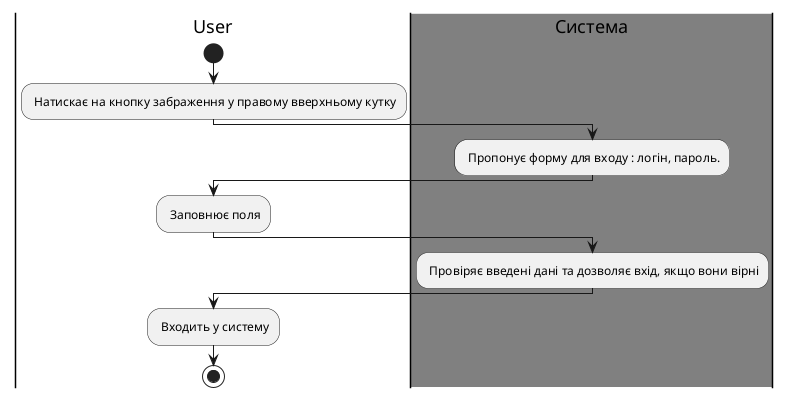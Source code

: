 @startuml
skinparam ArchimateBackgroundColor #ffffff
skinparam	shadowing false
skinparam Note {
	BackgroundColor #B43434
	FontColor #ffffff
}


|User| 
start

: Натискає на кнопку забраження у правому вверхньому кутку;

|#Gray|Система|

: Пропонує форму для входу : логін, пароль.;

|User| 

: Заповнює поля;

|#Gray|Система|
: Провіряє введені дані та дозволяє вхід, якщо вони вірні;

|User| 

: Входить у систему;

stop;
@enduml
